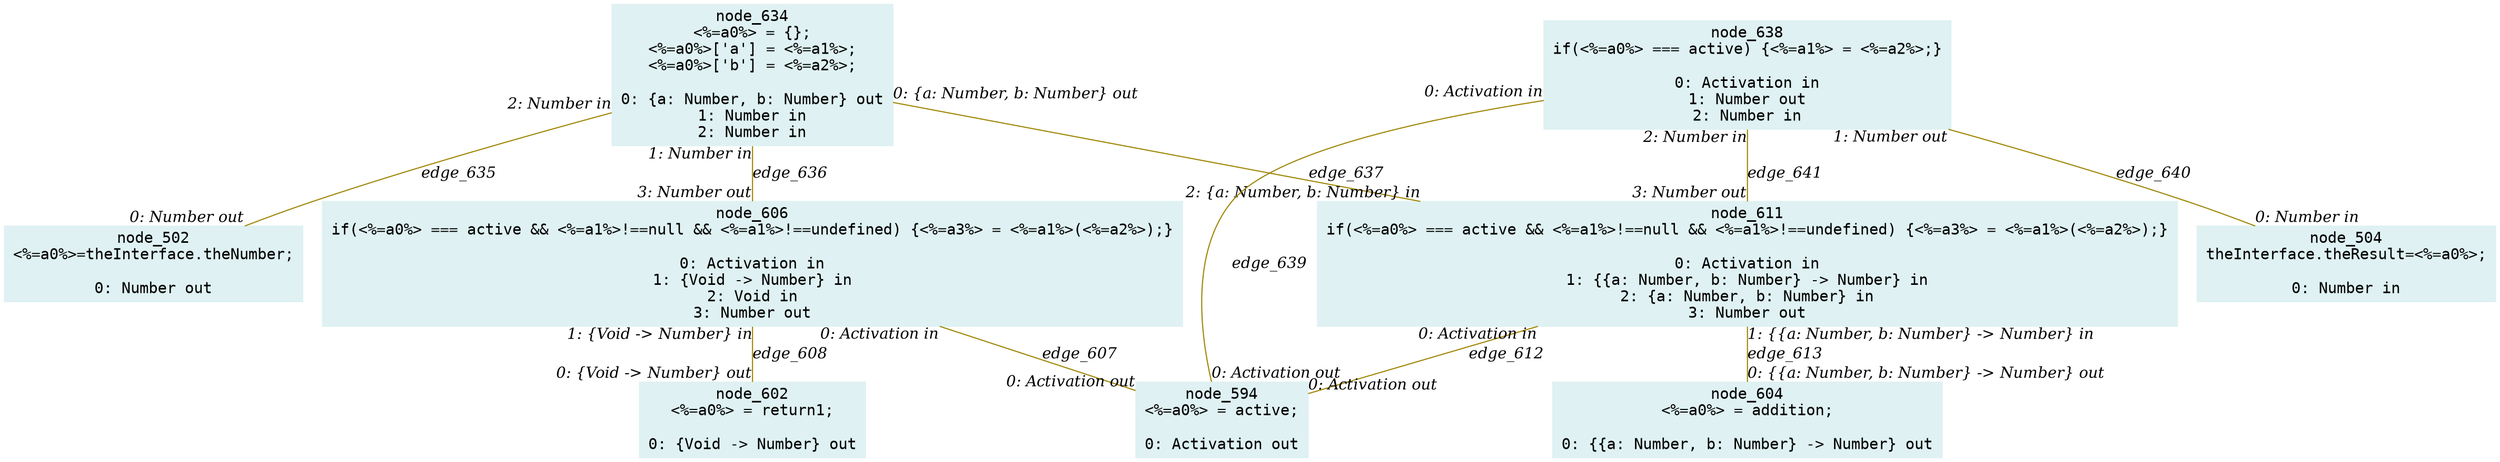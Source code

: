 digraph g{node_502 [shape="box", style="filled", color="#dff1f2", fontname="Courier", label="node_502
<%=a0%>=theInterface.theNumber;

0: Number out" ]
node_504 [shape="box", style="filled", color="#dff1f2", fontname="Courier", label="node_504
theInterface.theResult=<%=a0%>;

0: Number in" ]
node_594 [shape="box", style="filled", color="#dff1f2", fontname="Courier", label="node_594
<%=a0%> = active;

0: Activation out" ]
node_602 [shape="box", style="filled", color="#dff1f2", fontname="Courier", label="node_602
<%=a0%> = return1;

0: {Void -> Number} out" ]
node_604 [shape="box", style="filled", color="#dff1f2", fontname="Courier", label="node_604
<%=a0%> = addition;

0: {{a: Number, b: Number} -> Number} out" ]
node_606 [shape="box", style="filled", color="#dff1f2", fontname="Courier", label="node_606
if(<%=a0%> === active && <%=a1%>!==null && <%=a1%>!==undefined) {<%=a3%> = <%=a1%>(<%=a2%>);}

0: Activation in
1: {Void -> Number} in
2: Void in
3: Number out" ]
node_611 [shape="box", style="filled", color="#dff1f2", fontname="Courier", label="node_611
if(<%=a0%> === active && <%=a1%>!==null && <%=a1%>!==undefined) {<%=a3%> = <%=a1%>(<%=a2%>);}

0: Activation in
1: {{a: Number, b: Number} -> Number} in
2: {a: Number, b: Number} in
3: Number out" ]
node_634 [shape="box", style="filled", color="#dff1f2", fontname="Courier", label="node_634
<%=a0%> = {};
<%=a0%>['a'] = <%=a1%>;
<%=a0%>['b'] = <%=a2%>;

0: {a: Number, b: Number} out
1: Number in
2: Number in" ]
node_638 [shape="box", style="filled", color="#dff1f2", fontname="Courier", label="node_638
if(<%=a0%> === active) {<%=a1%> = <%=a2%>;}

0: Activation in
1: Number out
2: Number in" ]
node_606 -> node_594 [dir=none, arrowHead=none, fontname="Times-Italic", arrowsize=1, color="#9d8400", label="edge_607",  headlabel="0: Activation out", taillabel="0: Activation in" ]
node_606 -> node_602 [dir=none, arrowHead=none, fontname="Times-Italic", arrowsize=1, color="#9d8400", label="edge_608",  headlabel="0: {Void -> Number} out", taillabel="1: {Void -> Number} in" ]
node_611 -> node_594 [dir=none, arrowHead=none, fontname="Times-Italic", arrowsize=1, color="#9d8400", label="edge_612",  headlabel="0: Activation out", taillabel="0: Activation in" ]
node_611 -> node_604 [dir=none, arrowHead=none, fontname="Times-Italic", arrowsize=1, color="#9d8400", label="edge_613",  headlabel="0: {{a: Number, b: Number} -> Number} out", taillabel="1: {{a: Number, b: Number} -> Number} in" ]
node_634 -> node_502 [dir=none, arrowHead=none, fontname="Times-Italic", arrowsize=1, color="#9d8400", label="edge_635",  headlabel="0: Number out", taillabel="2: Number in" ]
node_634 -> node_606 [dir=none, arrowHead=none, fontname="Times-Italic", arrowsize=1, color="#9d8400", label="edge_636",  headlabel="3: Number out", taillabel="1: Number in" ]
node_634 -> node_611 [dir=none, arrowHead=none, fontname="Times-Italic", arrowsize=1, color="#9d8400", label="edge_637",  headlabel="2: {a: Number, b: Number} in", taillabel="0: {a: Number, b: Number} out" ]
node_638 -> node_594 [dir=none, arrowHead=none, fontname="Times-Italic", arrowsize=1, color="#9d8400", label="edge_639",  headlabel="0: Activation out", taillabel="0: Activation in" ]
node_638 -> node_504 [dir=none, arrowHead=none, fontname="Times-Italic", arrowsize=1, color="#9d8400", label="edge_640",  headlabel="0: Number in", taillabel="1: Number out" ]
node_638 -> node_611 [dir=none, arrowHead=none, fontname="Times-Italic", arrowsize=1, color="#9d8400", label="edge_641",  headlabel="3: Number out", taillabel="2: Number in" ]
}